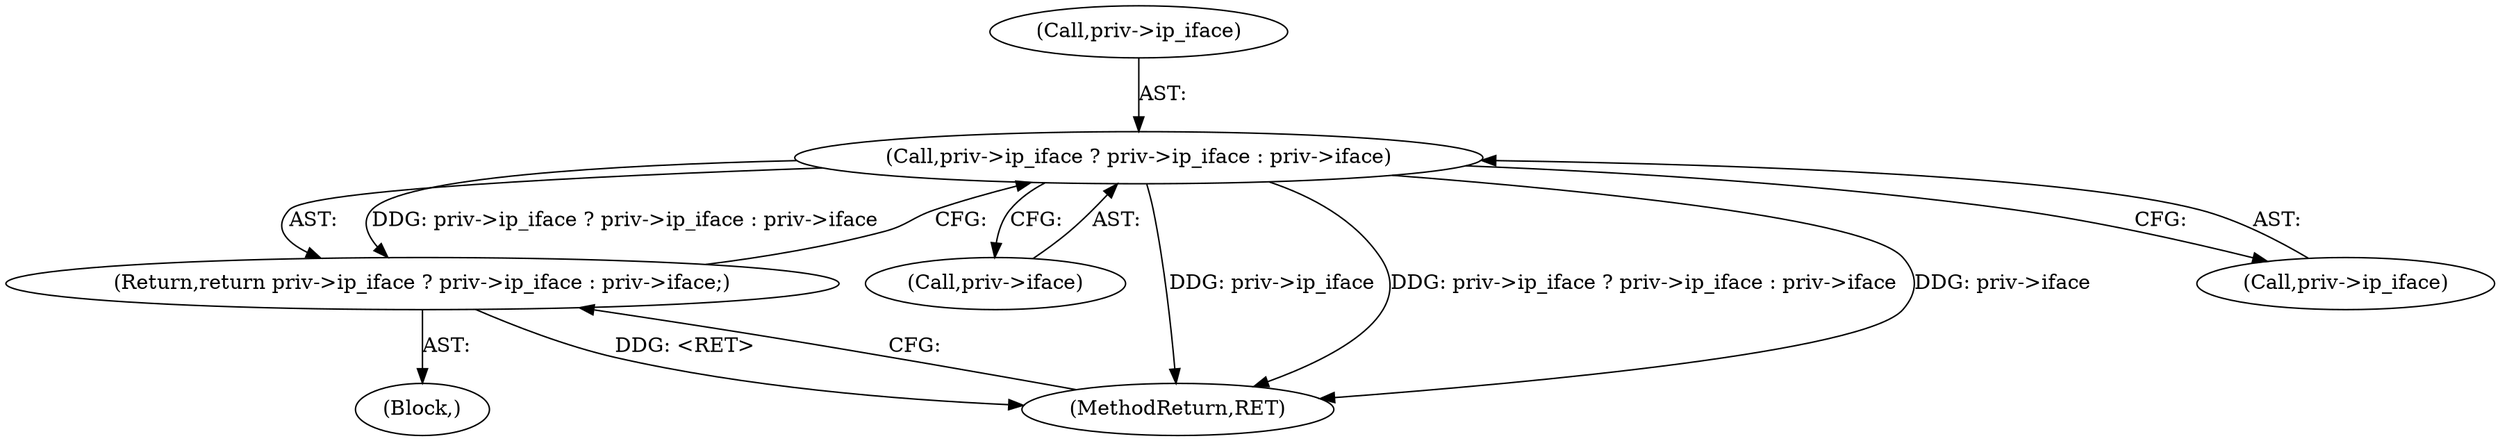 digraph "0_NetworkManager_d5fc88e573fa58b93034b04d35a2454f5d28cad9@pointer" {
"1000388" [label="(Call,priv->ip_iface ? priv->ip_iface : priv->iface)"];
"1000387" [label="(Return,return priv->ip_iface ? priv->ip_iface : priv->iface;)"];
"1000395" [label="(Call,priv->iface)"];
"1000388" [label="(Call,priv->ip_iface ? priv->ip_iface : priv->iface)"];
"1000376" [label="(Block,)"];
"1007368" [label="(MethodReturn,RET)"];
"1000389" [label="(Call,priv->ip_iface)"];
"1000387" [label="(Return,return priv->ip_iface ? priv->ip_iface : priv->iface;)"];
"1000392" [label="(Call,priv->ip_iface)"];
"1000388" -> "1000387"  [label="AST: "];
"1000388" -> "1000392"  [label="CFG: "];
"1000388" -> "1000395"  [label="CFG: "];
"1000389" -> "1000388"  [label="AST: "];
"1000392" -> "1000388"  [label="AST: "];
"1000395" -> "1000388"  [label="AST: "];
"1000387" -> "1000388"  [label="CFG: "];
"1000388" -> "1007368"  [label="DDG: priv->ip_iface"];
"1000388" -> "1007368"  [label="DDG: priv->ip_iface ? priv->ip_iface : priv->iface"];
"1000388" -> "1007368"  [label="DDG: priv->iface"];
"1000388" -> "1000387"  [label="DDG: priv->ip_iface ? priv->ip_iface : priv->iface"];
"1000387" -> "1000376"  [label="AST: "];
"1007368" -> "1000387"  [label="CFG: "];
"1000387" -> "1007368"  [label="DDG: <RET>"];
}
